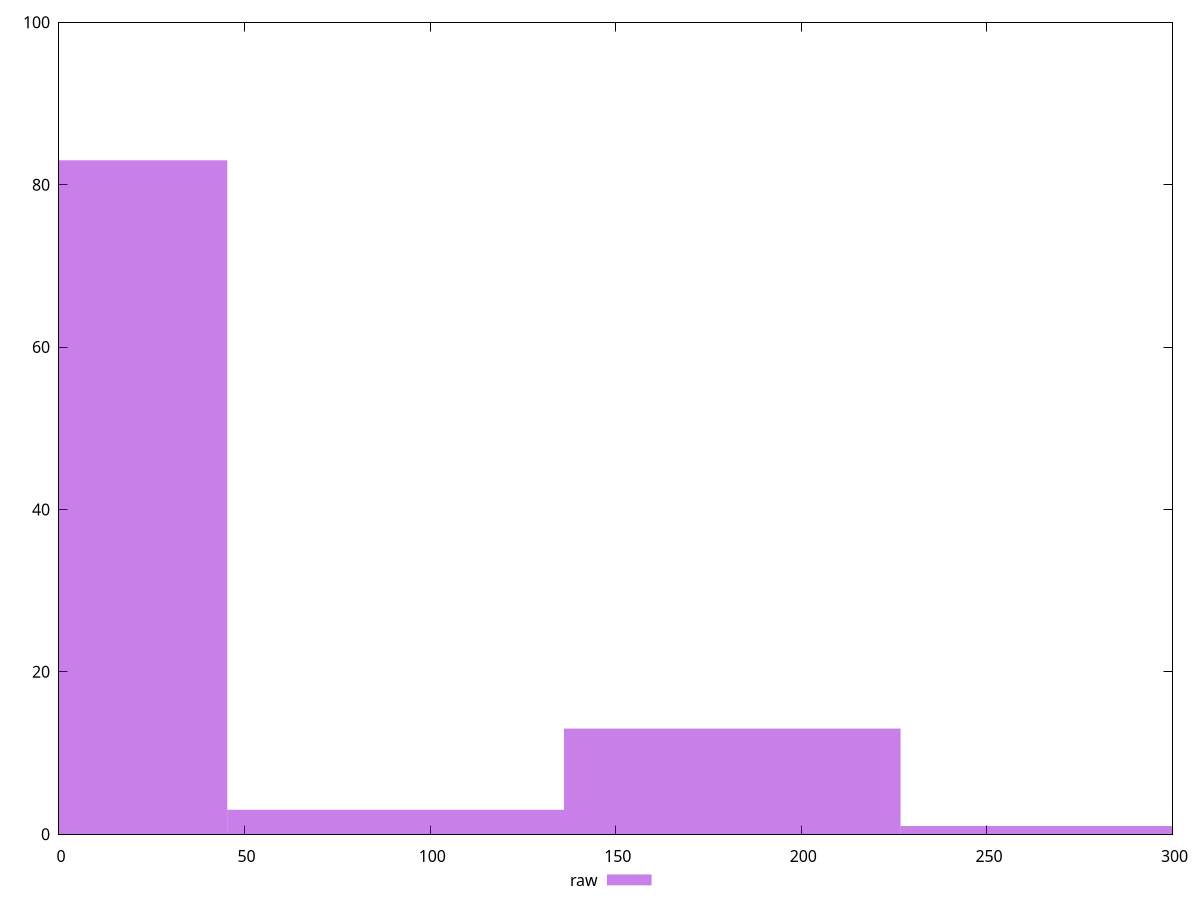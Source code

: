 reset

$raw <<EOF
0 83
181.38910163111635 13
272.08365244667453 1
90.69455081555817 3
EOF

set key outside below
set boxwidth 90.69455081555817
set xrange [0:300]
set yrange [0:100]
set trange [0:100]
set style fill transparent solid 0.5 noborder
set terminal svg size 640, 490 enhanced background rgb 'white'
set output "reprap/unminified-javascript/samples/pages+cached+noexternal+nomedia/raw/histogram.svg"

plot $raw title "raw" with boxes

reset
